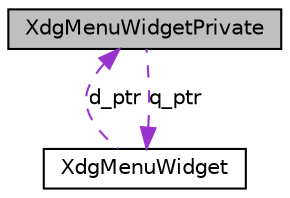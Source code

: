 digraph G
{
  edge [fontname="Helvetica",fontsize="10",labelfontname="Helvetica",labelfontsize="10"];
  node [fontname="Helvetica",fontsize="10",shape=record];
  Node1 [label="XdgMenuWidgetPrivate",height=0.2,width=0.4,color="black", fillcolor="grey75", style="filled" fontcolor="black"];
  Node2 -> Node1 [dir=back,color="darkorchid3",fontsize="10",style="dashed",label="q_ptr",fontname="Helvetica"];
  Node2 [label="XdgMenuWidget",height=0.2,width=0.4,color="black", fillcolor="white", style="filled",URL="$classXdgMenuWidget.html",tooltip="The XdgMenuWidget class provides an QMenu widget for application menu or its part."];
  Node1 -> Node2 [dir=back,color="darkorchid3",fontsize="10",style="dashed",label="d_ptr",fontname="Helvetica"];
}
